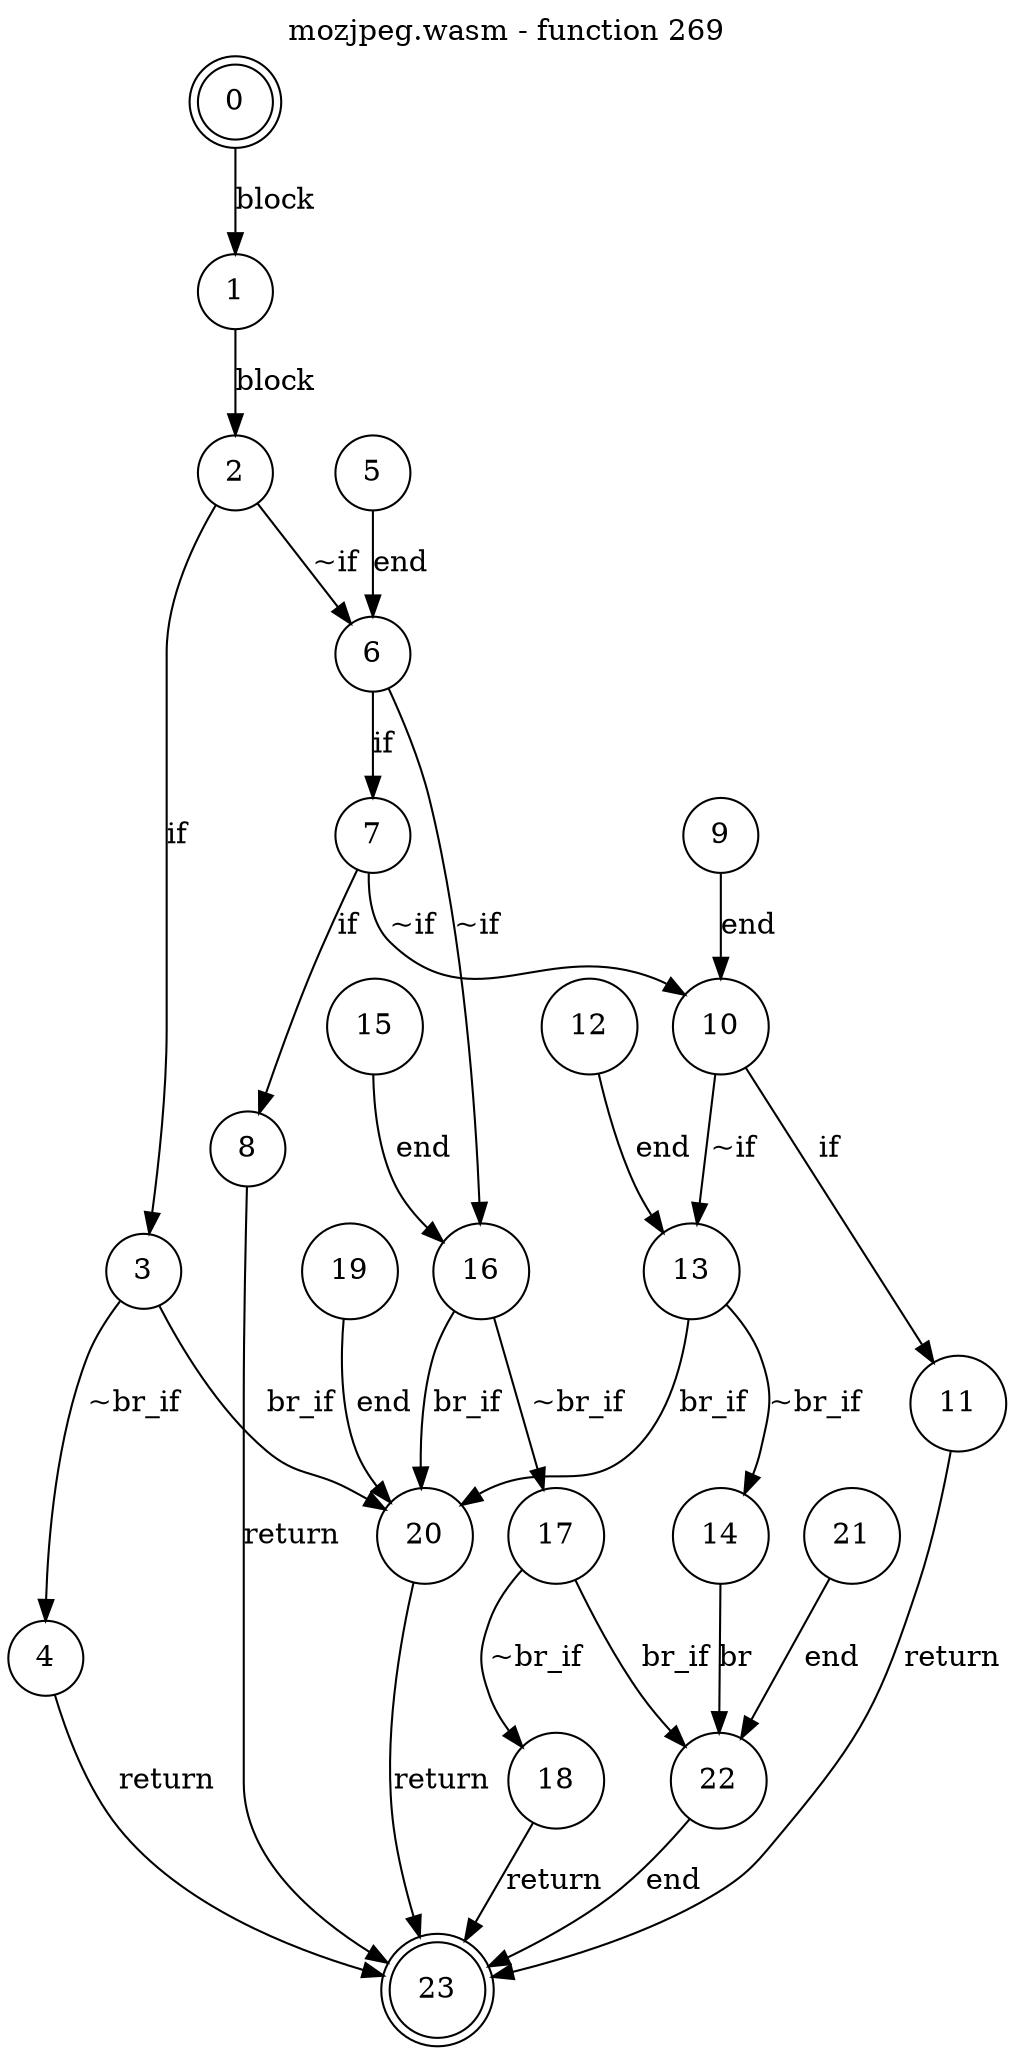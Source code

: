 digraph finite_state_machine {
    label = "mozjpeg.wasm - function 269"
    labelloc =  t
    labelfontsize = 16
    labelfontcolor = black
    labelfontname = "Helvetica"
    node [shape = doublecircle]; 0 23;
    node [shape = circle];
    0 -> 1[label = "block"];
    1 -> 2[label = "block"];
    2 -> 3[label = "if"];
    2 -> 6[label = "~if"];
    3 -> 4[label = "~br_if"];
    3 -> 20[label = "br_if"];
    4 -> 23[label = "return"];
    5 -> 6[label = "end"];
    6 -> 7[label = "if"];
    6 -> 16[label = "~if"];
    7 -> 8[label = "if"];
    7 -> 10[label = "~if"];
    8 -> 23[label = "return"];
    9 -> 10[label = "end"];
    10 -> 11[label = "if"];
    10 -> 13[label = "~if"];
    11 -> 23[label = "return"];
    12 -> 13[label = "end"];
    13 -> 14[label = "~br_if"];
    13 -> 20[label = "br_if"];
    14 -> 22[label = "br"];
    15 -> 16[label = "end"];
    16 -> 17[label = "~br_if"];
    16 -> 20[label = "br_if"];
    17 -> 18[label = "~br_if"];
    17 -> 22[label = "br_if"];
    18 -> 23[label = "return"];
    19 -> 20[label = "end"];
    20 -> 23[label = "return"];
    21 -> 22[label = "end"];
    22 -> 23[label = "end"];
}
